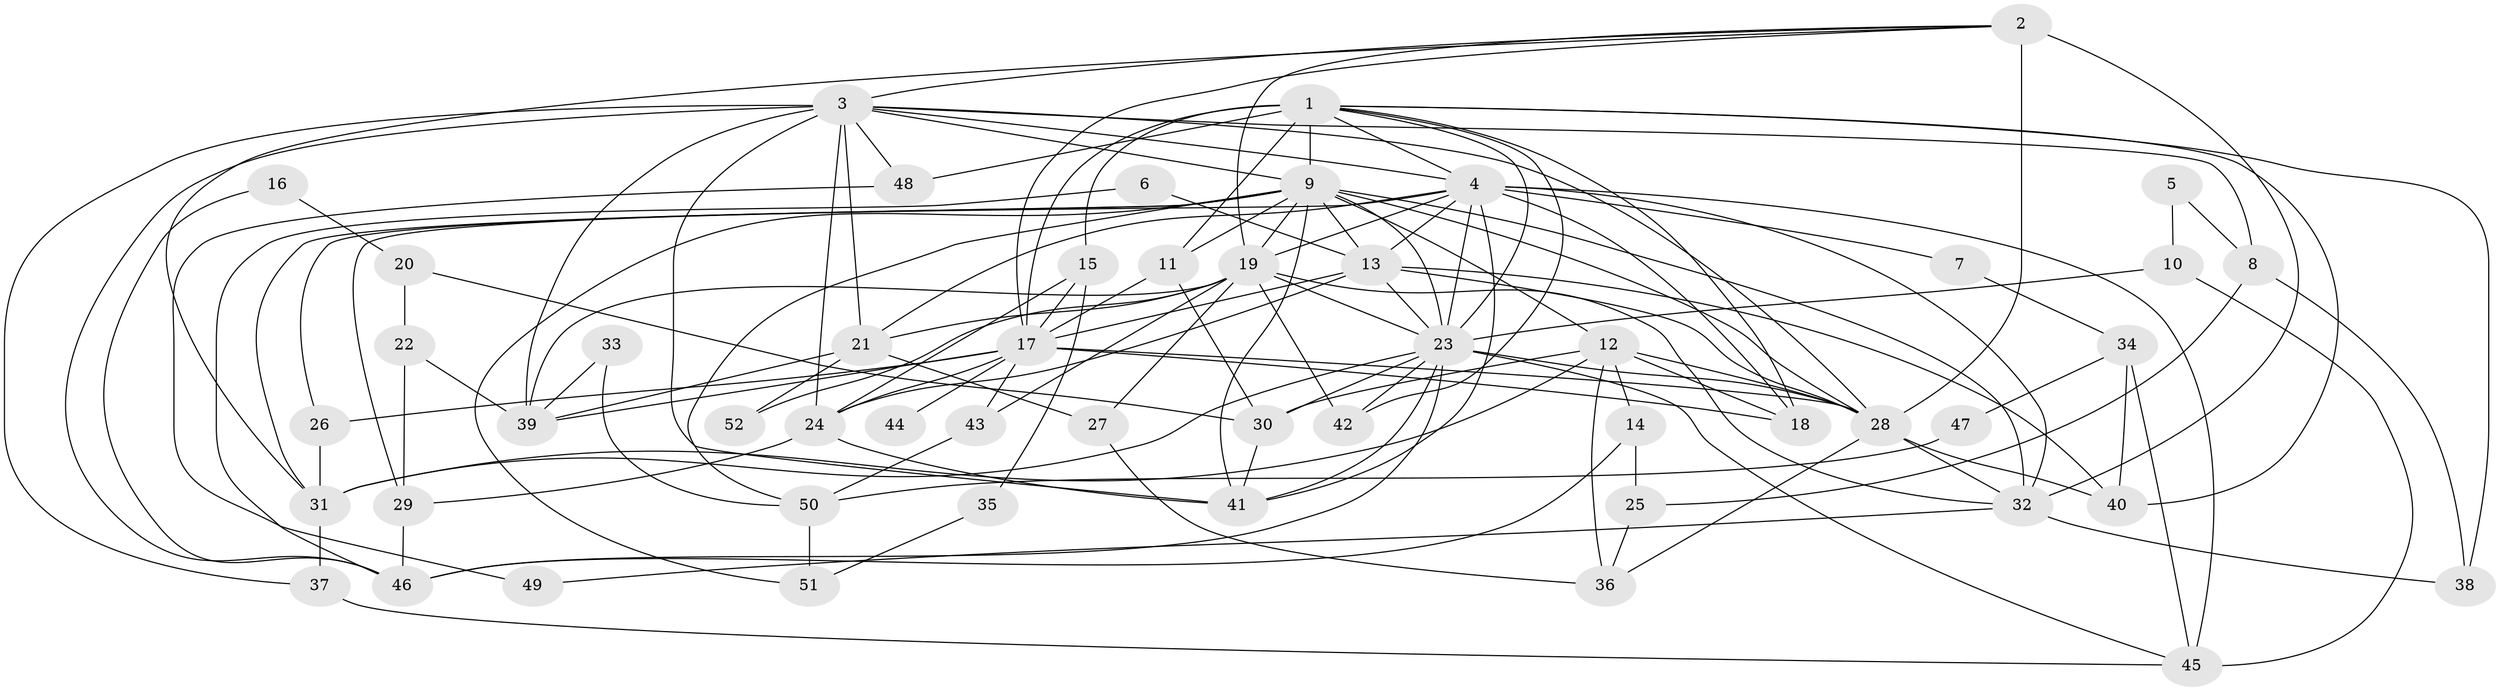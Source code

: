 // original degree distribution, {5: 0.18269230769230768, 4: 0.2692307692307692, 2: 0.125, 3: 0.27884615384615385, 6: 0.10576923076923077, 8: 0.019230769230769232, 7: 0.019230769230769232}
// Generated by graph-tools (version 1.1) at 2025/36/03/09/25 02:36:19]
// undirected, 52 vertices, 132 edges
graph export_dot {
graph [start="1"]
  node [color=gray90,style=filled];
  1;
  2;
  3;
  4;
  5;
  6;
  7;
  8;
  9;
  10;
  11;
  12;
  13;
  14;
  15;
  16;
  17;
  18;
  19;
  20;
  21;
  22;
  23;
  24;
  25;
  26;
  27;
  28;
  29;
  30;
  31;
  32;
  33;
  34;
  35;
  36;
  37;
  38;
  39;
  40;
  41;
  42;
  43;
  44;
  45;
  46;
  47;
  48;
  49;
  50;
  51;
  52;
  1 -- 4 [weight=1.0];
  1 -- 9 [weight=1.0];
  1 -- 11 [weight=1.0];
  1 -- 15 [weight=1.0];
  1 -- 17 [weight=4.0];
  1 -- 18 [weight=1.0];
  1 -- 23 [weight=1.0];
  1 -- 38 [weight=1.0];
  1 -- 40 [weight=1.0];
  1 -- 42 [weight=1.0];
  1 -- 48 [weight=1.0];
  2 -- 3 [weight=1.0];
  2 -- 17 [weight=1.0];
  2 -- 19 [weight=1.0];
  2 -- 28 [weight=4.0];
  2 -- 31 [weight=1.0];
  2 -- 32 [weight=1.0];
  3 -- 4 [weight=1.0];
  3 -- 8 [weight=1.0];
  3 -- 9 [weight=1.0];
  3 -- 21 [weight=1.0];
  3 -- 24 [weight=2.0];
  3 -- 28 [weight=1.0];
  3 -- 37 [weight=1.0];
  3 -- 39 [weight=1.0];
  3 -- 41 [weight=1.0];
  3 -- 46 [weight=1.0];
  3 -- 48 [weight=1.0];
  4 -- 7 [weight=1.0];
  4 -- 13 [weight=1.0];
  4 -- 18 [weight=1.0];
  4 -- 19 [weight=1.0];
  4 -- 21 [weight=1.0];
  4 -- 23 [weight=2.0];
  4 -- 29 [weight=1.0];
  4 -- 32 [weight=1.0];
  4 -- 41 [weight=2.0];
  4 -- 45 [weight=1.0];
  5 -- 8 [weight=1.0];
  5 -- 10 [weight=1.0];
  6 -- 13 [weight=1.0];
  6 -- 46 [weight=1.0];
  7 -- 34 [weight=1.0];
  8 -- 25 [weight=1.0];
  8 -- 38 [weight=1.0];
  9 -- 11 [weight=1.0];
  9 -- 12 [weight=3.0];
  9 -- 13 [weight=1.0];
  9 -- 19 [weight=2.0];
  9 -- 23 [weight=1.0];
  9 -- 26 [weight=1.0];
  9 -- 28 [weight=1.0];
  9 -- 31 [weight=1.0];
  9 -- 32 [weight=1.0];
  9 -- 41 [weight=1.0];
  9 -- 50 [weight=1.0];
  9 -- 51 [weight=1.0];
  10 -- 23 [weight=1.0];
  10 -- 45 [weight=1.0];
  11 -- 17 [weight=3.0];
  11 -- 30 [weight=1.0];
  12 -- 14 [weight=1.0];
  12 -- 18 [weight=2.0];
  12 -- 28 [weight=4.0];
  12 -- 30 [weight=1.0];
  12 -- 31 [weight=1.0];
  12 -- 36 [weight=1.0];
  13 -- 17 [weight=1.0];
  13 -- 23 [weight=1.0];
  13 -- 24 [weight=2.0];
  13 -- 28 [weight=1.0];
  13 -- 40 [weight=1.0];
  14 -- 25 [weight=1.0];
  14 -- 46 [weight=1.0];
  15 -- 17 [weight=1.0];
  15 -- 24 [weight=1.0];
  15 -- 35 [weight=1.0];
  16 -- 20 [weight=1.0];
  16 -- 46 [weight=1.0];
  17 -- 18 [weight=1.0];
  17 -- 24 [weight=1.0];
  17 -- 26 [weight=1.0];
  17 -- 28 [weight=1.0];
  17 -- 39 [weight=1.0];
  17 -- 43 [weight=1.0];
  17 -- 44 [weight=2.0];
  19 -- 21 [weight=1.0];
  19 -- 23 [weight=1.0];
  19 -- 27 [weight=1.0];
  19 -- 32 [weight=1.0];
  19 -- 39 [weight=1.0];
  19 -- 42 [weight=2.0];
  19 -- 43 [weight=1.0];
  19 -- 52 [weight=1.0];
  20 -- 22 [weight=1.0];
  20 -- 30 [weight=1.0];
  21 -- 27 [weight=1.0];
  21 -- 39 [weight=1.0];
  21 -- 52 [weight=1.0];
  22 -- 29 [weight=1.0];
  22 -- 39 [weight=1.0];
  23 -- 28 [weight=2.0];
  23 -- 30 [weight=1.0];
  23 -- 31 [weight=1.0];
  23 -- 41 [weight=1.0];
  23 -- 42 [weight=1.0];
  23 -- 45 [weight=1.0];
  23 -- 46 [weight=1.0];
  24 -- 29 [weight=1.0];
  24 -- 41 [weight=2.0];
  25 -- 36 [weight=1.0];
  26 -- 31 [weight=1.0];
  27 -- 36 [weight=1.0];
  28 -- 32 [weight=1.0];
  28 -- 36 [weight=1.0];
  28 -- 40 [weight=1.0];
  29 -- 46 [weight=1.0];
  30 -- 41 [weight=1.0];
  31 -- 37 [weight=1.0];
  32 -- 38 [weight=1.0];
  32 -- 49 [weight=1.0];
  33 -- 39 [weight=1.0];
  33 -- 50 [weight=1.0];
  34 -- 40 [weight=1.0];
  34 -- 45 [weight=1.0];
  34 -- 47 [weight=1.0];
  35 -- 51 [weight=1.0];
  37 -- 45 [weight=1.0];
  43 -- 50 [weight=1.0];
  47 -- 50 [weight=1.0];
  48 -- 49 [weight=1.0];
  50 -- 51 [weight=1.0];
}
